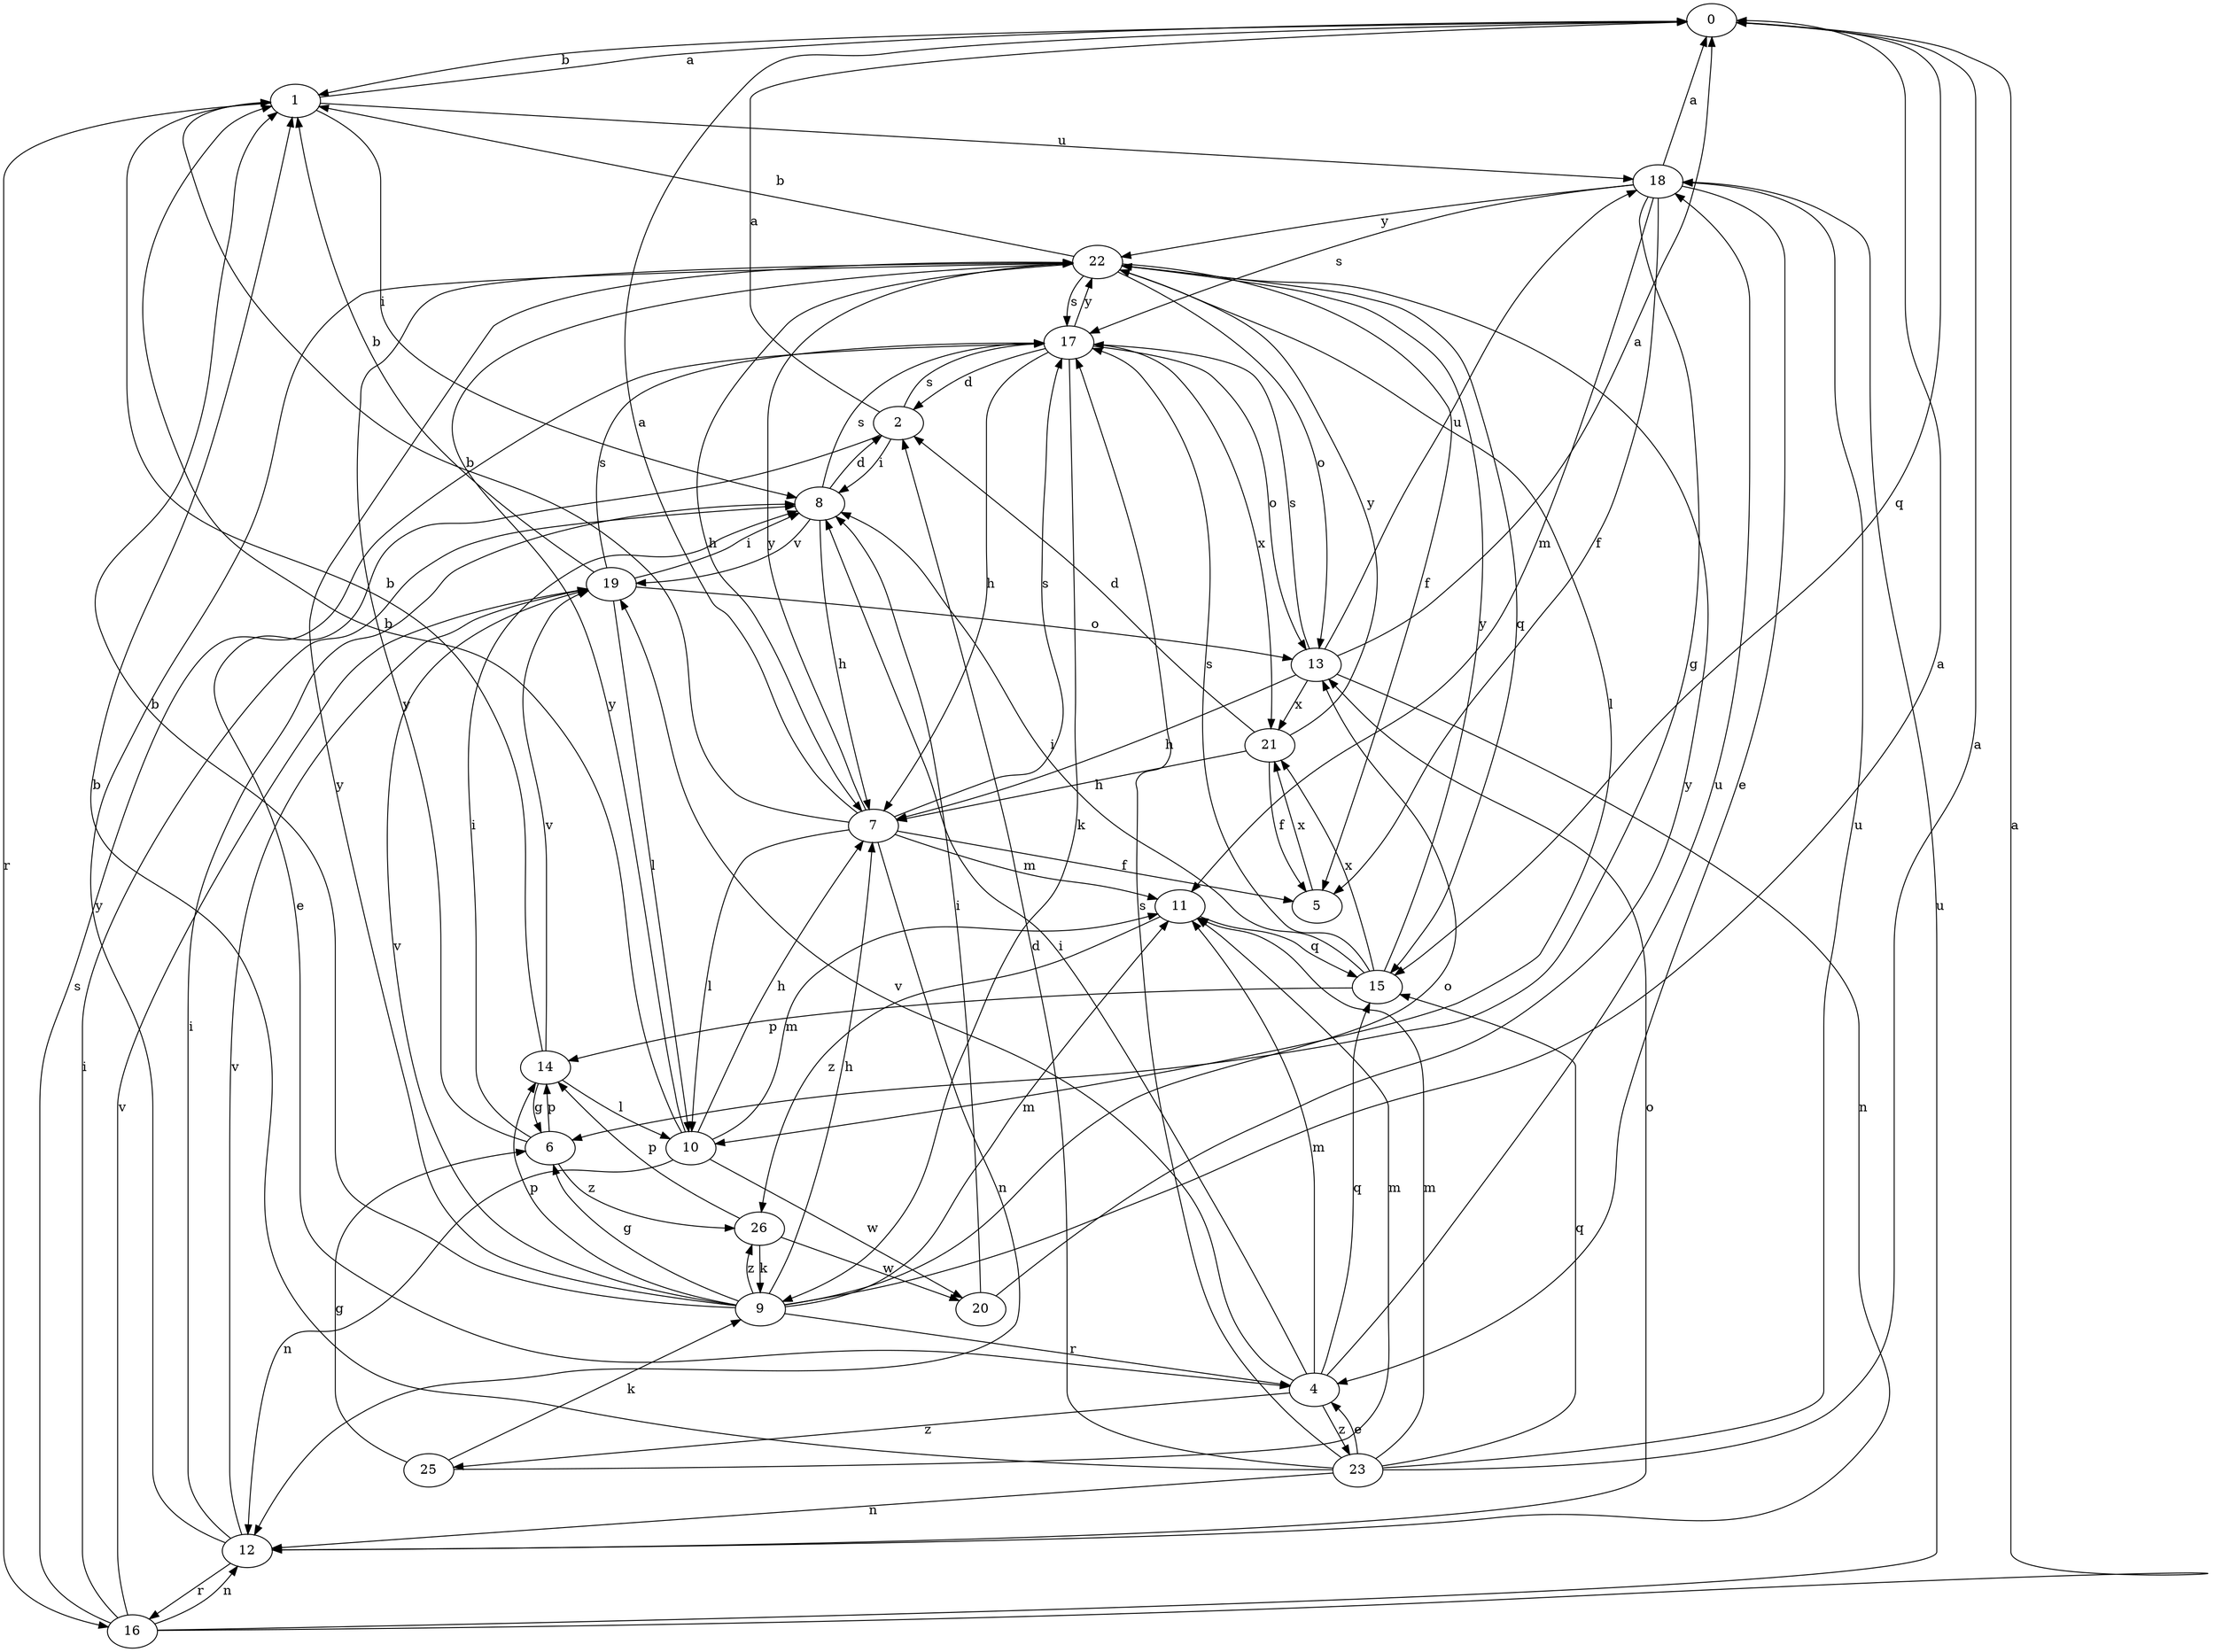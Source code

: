 strict digraph  {
0;
1;
2;
4;
5;
6;
7;
8;
9;
10;
11;
12;
13;
14;
15;
16;
17;
18;
19;
20;
21;
22;
23;
25;
26;
0 -> 1  [label=b];
0 -> 15  [label=q];
1 -> 0  [label=a];
1 -> 8  [label=i];
1 -> 16  [label=r];
1 -> 18  [label=u];
2 -> 0  [label=a];
2 -> 4  [label=e];
2 -> 8  [label=i];
2 -> 17  [label=s];
4 -> 8  [label=i];
4 -> 11  [label=m];
4 -> 15  [label=q];
4 -> 18  [label=u];
4 -> 19  [label=v];
4 -> 23  [label=z];
4 -> 25  [label=z];
5 -> 21  [label=x];
6 -> 8  [label=i];
6 -> 14  [label=p];
6 -> 22  [label=y];
6 -> 26  [label=z];
7 -> 0  [label=a];
7 -> 1  [label=b];
7 -> 5  [label=f];
7 -> 10  [label=l];
7 -> 11  [label=m];
7 -> 12  [label=n];
7 -> 17  [label=s];
7 -> 22  [label=y];
8 -> 2  [label=d];
8 -> 7  [label=h];
8 -> 19  [label=v];
8 -> 17  [label=s];
9 -> 0  [label=a];
9 -> 1  [label=b];
9 -> 6  [label=g];
9 -> 7  [label=h];
9 -> 11  [label=m];
9 -> 13  [label=o];
9 -> 14  [label=p];
9 -> 19  [label=v];
9 -> 22  [label=y];
9 -> 26  [label=z];
9 -> 4  [label=r];
10 -> 1  [label=b];
10 -> 7  [label=h];
10 -> 11  [label=m];
10 -> 12  [label=n];
10 -> 20  [label=w];
10 -> 22  [label=y];
11 -> 15  [label=q];
11 -> 26  [label=z];
12 -> 8  [label=i];
12 -> 13  [label=o];
12 -> 16  [label=r];
12 -> 19  [label=v];
12 -> 22  [label=y];
13 -> 0  [label=a];
13 -> 7  [label=h];
13 -> 12  [label=n];
13 -> 17  [label=s];
13 -> 18  [label=u];
13 -> 21  [label=x];
14 -> 1  [label=b];
14 -> 6  [label=g];
14 -> 10  [label=l];
14 -> 19  [label=v];
15 -> 8  [label=i];
15 -> 14  [label=p];
15 -> 17  [label=s];
15 -> 21  [label=x];
15 -> 22  [label=y];
16 -> 0  [label=a];
16 -> 8  [label=i];
16 -> 12  [label=n];
16 -> 17  [label=s];
16 -> 18  [label=u];
16 -> 19  [label=v];
17 -> 2  [label=d];
17 -> 7  [label=h];
17 -> 9  [label=k];
17 -> 13  [label=o];
17 -> 21  [label=x];
17 -> 22  [label=y];
18 -> 0  [label=a];
18 -> 4  [label=e];
18 -> 5  [label=f];
18 -> 6  [label=g];
18 -> 11  [label=m];
18 -> 17  [label=s];
18 -> 22  [label=y];
19 -> 1  [label=b];
19 -> 8  [label=i];
19 -> 10  [label=l];
19 -> 13  [label=o];
19 -> 17  [label=s];
20 -> 8  [label=i];
20 -> 22  [label=y];
21 -> 2  [label=d];
21 -> 5  [label=f];
21 -> 7  [label=h];
21 -> 22  [label=y];
22 -> 1  [label=b];
22 -> 5  [label=f];
22 -> 7  [label=h];
22 -> 10  [label=l];
22 -> 13  [label=o];
22 -> 15  [label=q];
22 -> 17  [label=s];
23 -> 0  [label=a];
23 -> 1  [label=b];
23 -> 2  [label=d];
23 -> 4  [label=e];
23 -> 11  [label=m];
23 -> 12  [label=n];
23 -> 15  [label=q];
23 -> 17  [label=s];
23 -> 18  [label=u];
25 -> 6  [label=g];
25 -> 9  [label=k];
25 -> 11  [label=m];
26 -> 9  [label=k];
26 -> 14  [label=p];
26 -> 20  [label=w];
}
